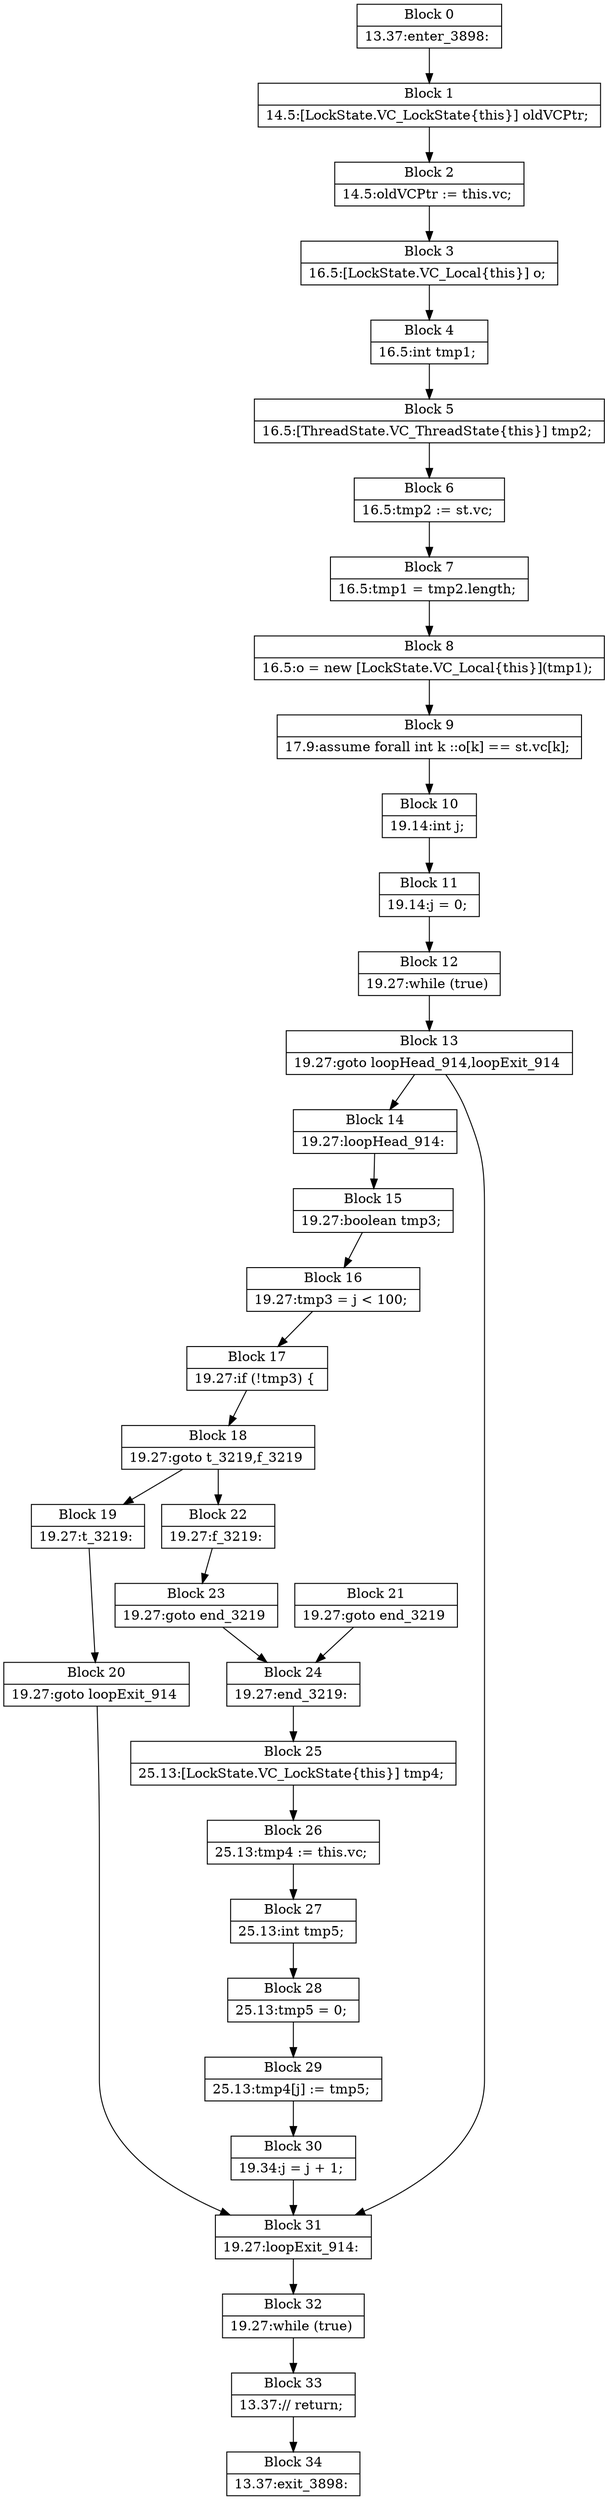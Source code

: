 digraph G {
   node [shape=record];
B0[label="{Block 0|13.37:enter_3898: \n}"];
B1[label="{Block 1|14.5:\[LockState.VC_LockState\{this\}\] oldVCPtr; \n}"];
B2[label="{Block 2|14.5:oldVCPtr := this.vc; \n}"];
B3[label="{Block 3|16.5:\[LockState.VC_Local\{this\}\] o; \n}"];
B4[label="{Block 4|16.5:int tmp1; \n}"];
B5[label="{Block 5|16.5:\[ThreadState.VC_ThreadState\{this\}\] tmp2; \n}"];
B6[label="{Block 6|16.5:tmp2 := st.vc; \n}"];
B7[label="{Block 7|16.5:tmp1 = tmp2.length; \n}"];
B8[label="{Block 8|16.5:o = new \[LockState.VC_Local\{this\}\](tmp1); \n}"];
B9[label="{Block 9|17.9:assume forall int k ::o\[k\] == st.vc\[k\]; \n}"];
B10[label="{Block 10|19.14:int j; \n}"];
B11[label="{Block 11|19.14:j = 0; \n}"];
B12[label="{Block 12|19.27:while (true)   \n}"];
B13[label="{Block 13|19.27:goto loopHead_914,loopExit_914 \n}"];
B14[label="{Block 14|19.27:loopHead_914: \n}"];
B15[label="{Block 15|19.27:boolean tmp3; \n}"];
B16[label="{Block 16|19.27:tmp3 = j \< 100; \n}"];
B17[label="{Block 17|19.27:if (!tmp3) \{ \n}"];
B18[label="{Block 18|19.27:goto t_3219,f_3219 \n}"];
B19[label="{Block 19|19.27:t_3219: \n}"];
B20[label="{Block 20|19.27:goto loopExit_914 \n}"];
B21[label="{Block 21|19.27:goto end_3219 \n}"];
B22[label="{Block 22|19.27:f_3219: \n}"];
B23[label="{Block 23|19.27:goto end_3219 \n}"];
B24[label="{Block 24|19.27:end_3219: \n}"];
B25[label="{Block 25|25.13:\[LockState.VC_LockState\{this\}\] tmp4; \n}"];
B26[label="{Block 26|25.13:tmp4 := this.vc; \n}"];
B27[label="{Block 27|25.13:int tmp5; \n}"];
B28[label="{Block 28|25.13:tmp5 = 0; \n}"];
B29[label="{Block 29|25.13:tmp4\[j\] := tmp5; \n}"];
B30[label="{Block 30|19.34:j = j + 1; \n}"];
B31[label="{Block 31|19.27:loopExit_914: \n}"];
B32[label="{Block 32|19.27:while (true)   \n}"];
B33[label="{Block 33|13.37:// return; \n}"];
B34[label="{Block 34|13.37:exit_3898: \n}"];
B0 -> B1;
B1 -> B2;
B2 -> B3;
B3 -> B4;
B4 -> B5;
B5 -> B6;
B6 -> B7;
B7 -> B8;
B8 -> B9;
B9 -> B10;
B10 -> B11;
B11 -> B12;
B12 -> B13;
B13 -> B31;
B13 -> B14;
B14 -> B15;
B15 -> B16;
B16 -> B17;
B17 -> B18;
B18 -> B19;
B18 -> B22;
B19 -> B20;
B20 -> B31;
B21 -> B24;
B22 -> B23;
B23 -> B24;
B24 -> B25;
B25 -> B26;
B26 -> B27;
B27 -> B28;
B28 -> B29;
B29 -> B30;
B30 -> B31;
B31 -> B32;
B32 -> B33;
B33 -> B34;
}
